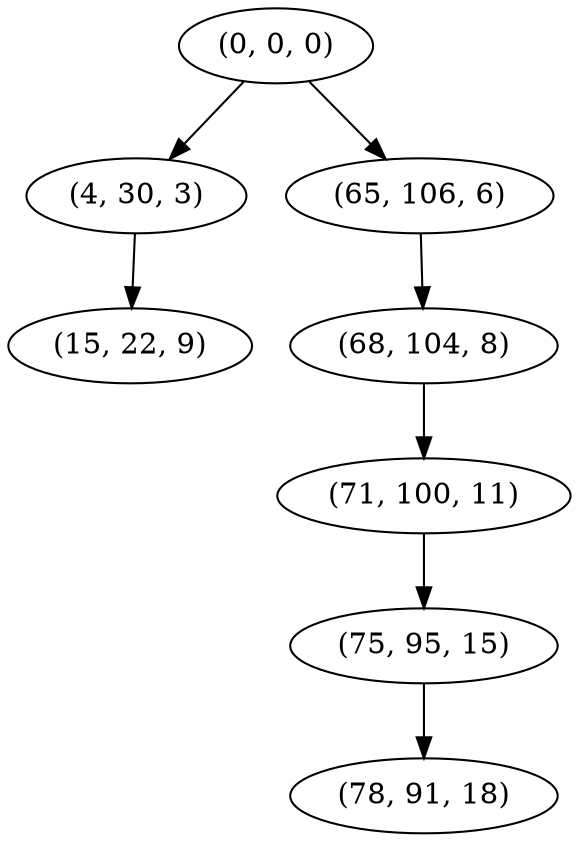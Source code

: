 digraph tree {
    "(0, 0, 0)";
    "(4, 30, 3)";
    "(15, 22, 9)";
    "(65, 106, 6)";
    "(68, 104, 8)";
    "(71, 100, 11)";
    "(75, 95, 15)";
    "(78, 91, 18)";
    "(0, 0, 0)" -> "(4, 30, 3)";
    "(0, 0, 0)" -> "(65, 106, 6)";
    "(4, 30, 3)" -> "(15, 22, 9)";
    "(65, 106, 6)" -> "(68, 104, 8)";
    "(68, 104, 8)" -> "(71, 100, 11)";
    "(71, 100, 11)" -> "(75, 95, 15)";
    "(75, 95, 15)" -> "(78, 91, 18)";
}
